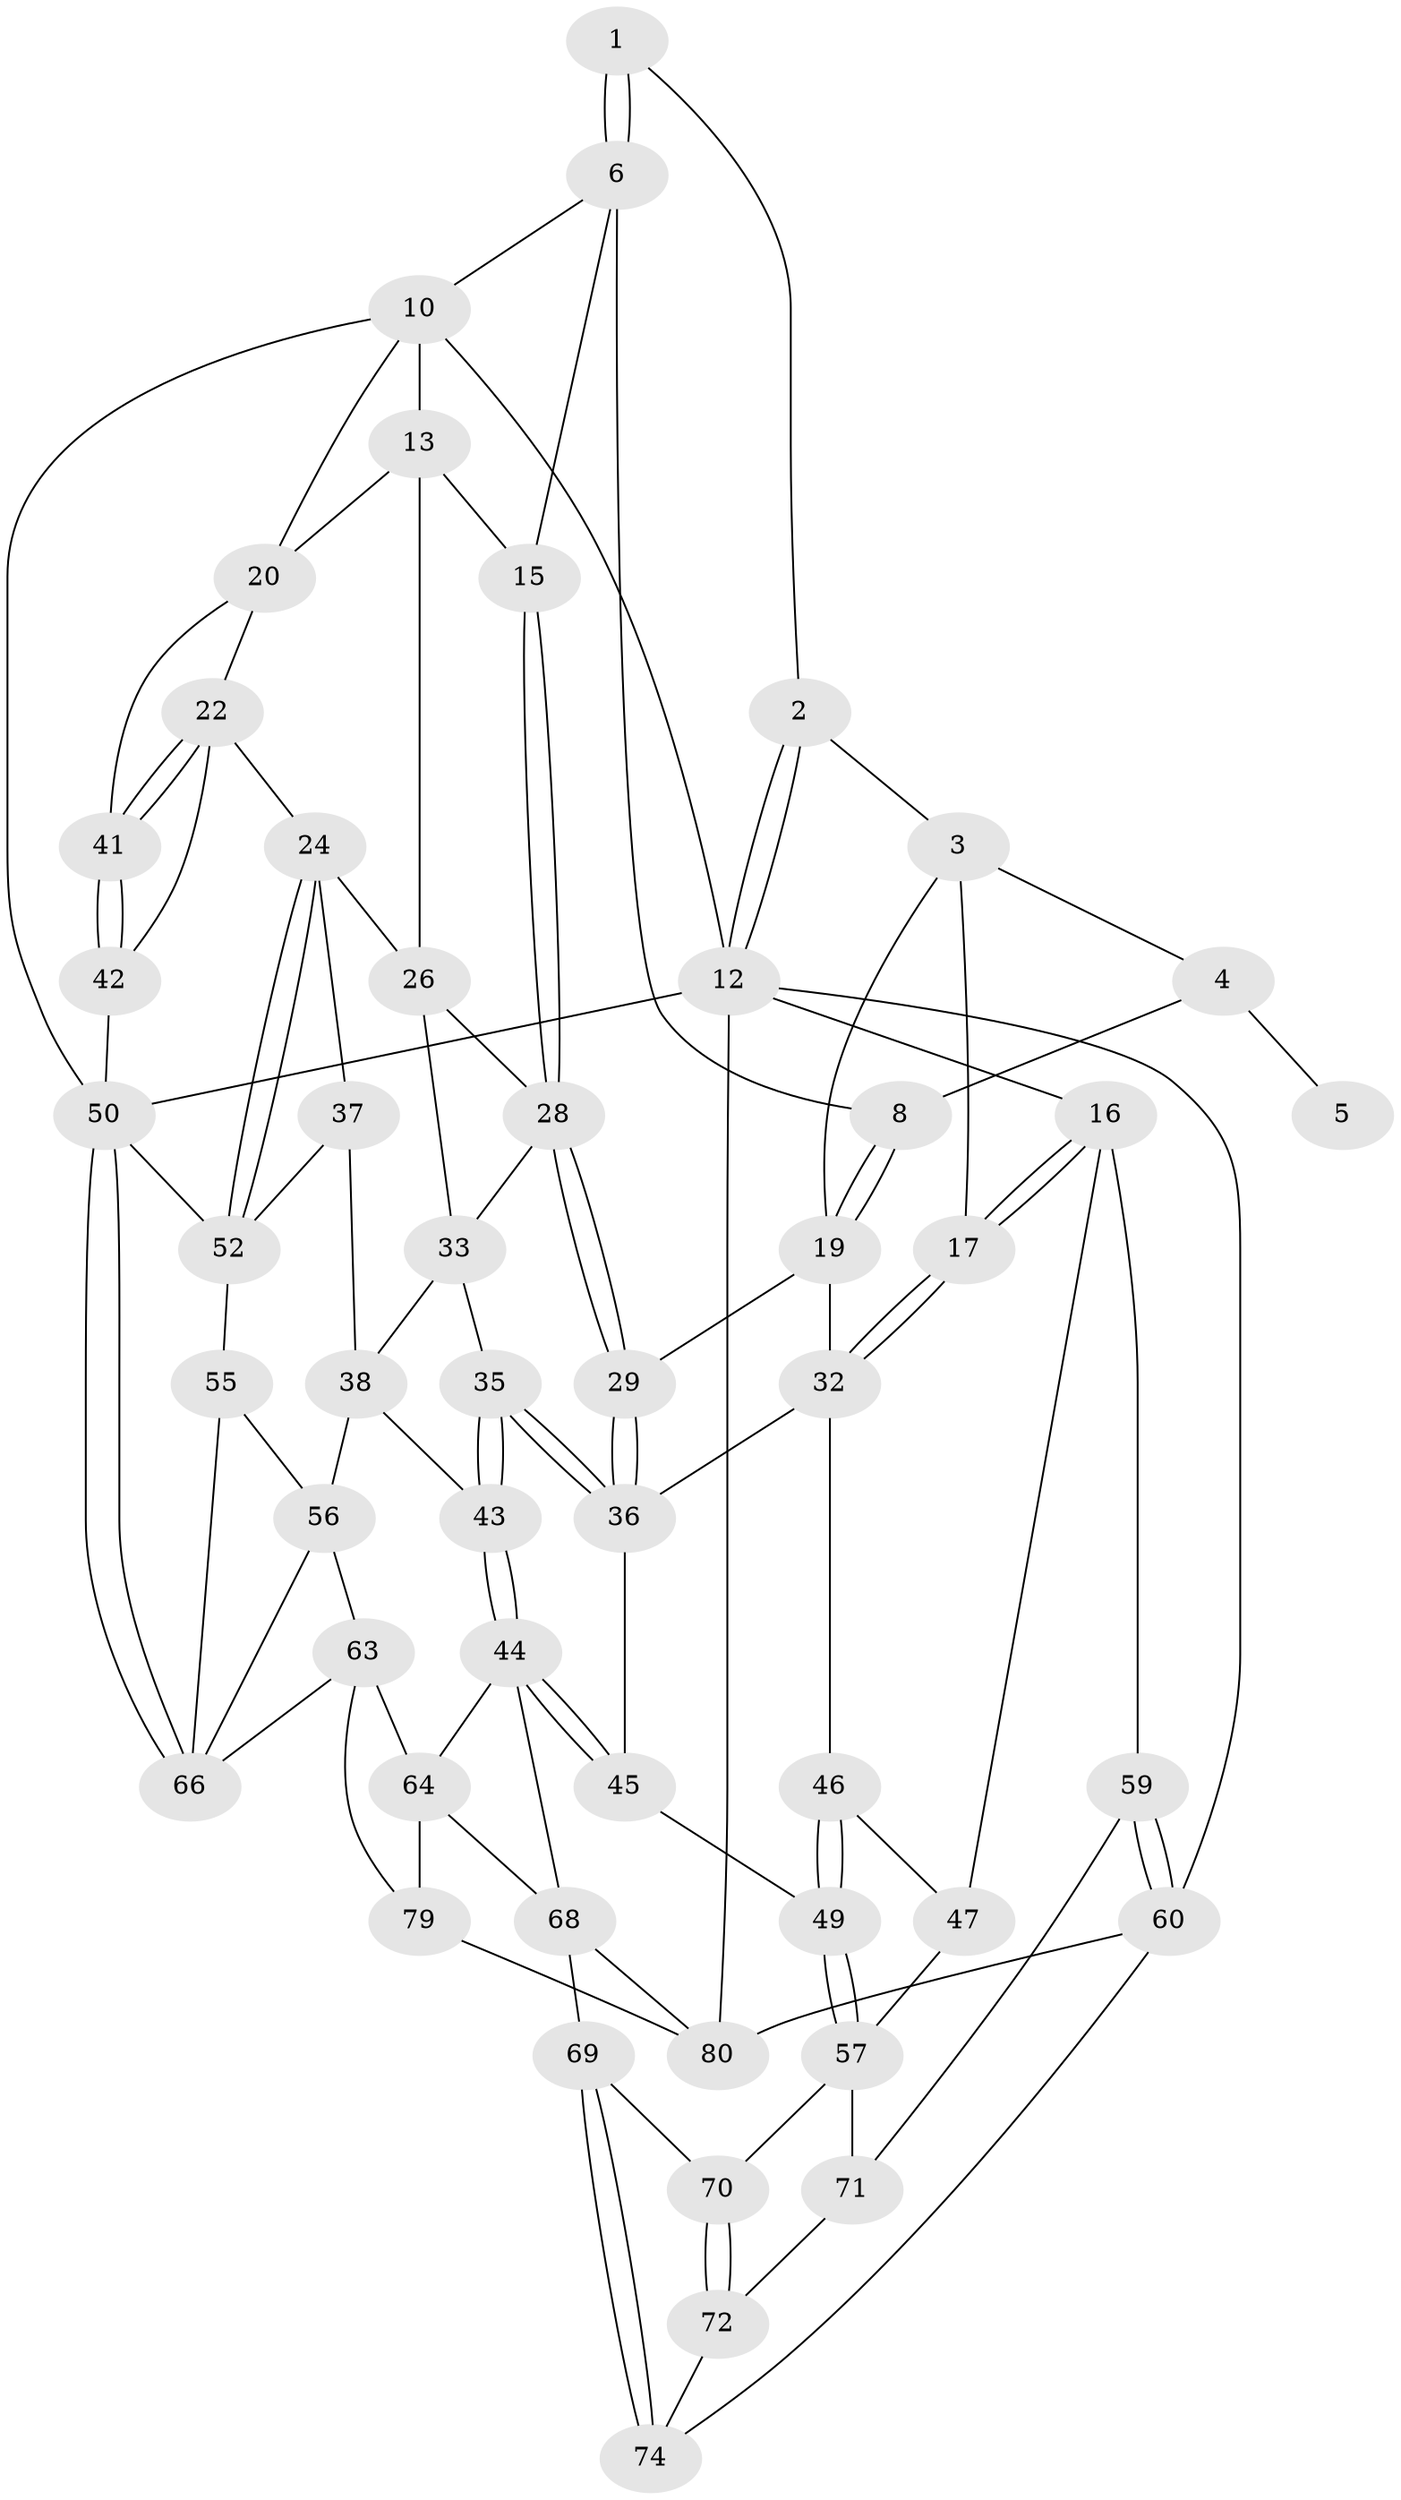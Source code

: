// original degree distribution, {3: 0.024390243902439025, 4: 0.24390243902439024, 5: 0.5121951219512195, 6: 0.21951219512195122}
// Generated by graph-tools (version 1.1) at 2025/42/03/06/25 10:42:26]
// undirected, 52 vertices, 113 edges
graph export_dot {
graph [start="1"]
  node [color=gray90,style=filled];
  1 [pos="+0.40448226143954974+0"];
  2 [pos="+0.20122832442381877+0"];
  3 [pos="+0.1561277138983272+0.09463012822099016",super="+18"];
  4 [pos="+0.20639503933764308+0.1363512755444253",super="+9"];
  5 [pos="+0.27101562158631143+0.09124405802403505"];
  6 [pos="+0.4137773363776933+0",super="+7"];
  8 [pos="+0.24951738557000758+0.18428137509133466"];
  10 [pos="+0.745626510626795+0",super="+11"];
  12 [pos="+0+0",super="+61"];
  13 [pos="+0.7549902914516462+0.07840231934079468",super="+14"];
  15 [pos="+0.47629140983648666+0.09841367067448839"];
  16 [pos="+0+0.2940949147406795",super="+48"];
  17 [pos="+0+0.2557609795479535"];
  19 [pos="+0.25266351130552184+0.21287164068845155",super="+30"];
  20 [pos="+0.8038345057429134+0.10544077044939383",super="+21"];
  22 [pos="+0.8811647475244188+0.2739451800587269",super="+23"];
  24 [pos="+0.8346327640528001+0.32148799371661235",super="+25"];
  26 [pos="+0.7085910085928839+0.2573211978141971",super="+27"];
  28 [pos="+0.480418817901067+0.20445009505457995",super="+31"];
  29 [pos="+0.4795065309974962+0.2065670962485699"];
  32 [pos="+0.23283982988014157+0.30603944021332136",super="+40"];
  33 [pos="+0.6475205292716928+0.3174492802101022",super="+34"];
  35 [pos="+0.5411778410461469+0.36017876815875455"];
  36 [pos="+0.48068506245785847+0.27861117255606305",super="+39"];
  37 [pos="+0.7014321485669597+0.43313757797536645"];
  38 [pos="+0.6061047661439376+0.3980721773407688",super="+54"];
  41 [pos="+1+0.045626355934066616"];
  42 [pos="+1+0.5009838105531816"];
  43 [pos="+0.44200968660443535+0.5534139225651762"];
  44 [pos="+0.41196532900531674+0.5659266592537829",super="+65"];
  45 [pos="+0.37278118000427746+0.5470339619543454"];
  46 [pos="+0.22432189626501972+0.48773955344151887"];
  47 [pos="+0.11711300577755979+0.4939598944760908"];
  49 [pos="+0.29328964756531456+0.5438610167520548"];
  50 [pos="+1+1",super="+51"];
  52 [pos="+0.9134264223302425+0.5505875484946047",super="+53"];
  55 [pos="+0.6858446388917321+0.5786681895405825"];
  56 [pos="+0.6485749422734056+0.59073861580306",super="+62"];
  57 [pos="+0.26793381674371+0.5965547091281781",super="+58"];
  59 [pos="+0+0.7688205824869352"];
  60 [pos="+0+1",super="+81"];
  63 [pos="+0.5331978785364209+0.7311794946966421",super="+78"];
  64 [pos="+0.44134963304133223+0.6850603039952802",super="+76"];
  66 [pos="+1+1",super="+67"];
  68 [pos="+0.38163821501825235+0.7618231211729588",super="+77"];
  69 [pos="+0.3059246687983708+0.7443452533671124"];
  70 [pos="+0.2657401117490602+0.6069628401888142"];
  71 [pos="+0.10571334985609428+0.6685496648301849",super="+73"];
  72 [pos="+0.18868365237718687+0.7475499402149651",super="+75"];
  74 [pos="+0.19711880379828653+0.7890951727009098"];
  79 [pos="+0.5811552435508063+1"];
  80 [pos="+0.26098302135073786+0.9157087338284251",super="+82"];
  1 -- 2;
  1 -- 6;
  1 -- 6;
  2 -- 3;
  2 -- 12;
  2 -- 12;
  3 -- 4;
  3 -- 19;
  3 -- 17;
  4 -- 5 [weight=2];
  4 -- 8;
  6 -- 10;
  6 -- 8;
  6 -- 15;
  8 -- 19;
  8 -- 19;
  10 -- 13;
  10 -- 20;
  10 -- 50;
  10 -- 12;
  12 -- 16;
  12 -- 50;
  12 -- 60;
  12 -- 80;
  13 -- 20;
  13 -- 15;
  13 -- 26;
  15 -- 28;
  15 -- 28;
  16 -- 17;
  16 -- 17;
  16 -- 59;
  16 -- 47;
  17 -- 32;
  17 -- 32;
  19 -- 32;
  19 -- 29;
  20 -- 22;
  20 -- 41;
  22 -- 41;
  22 -- 41;
  22 -- 24;
  22 -- 42;
  24 -- 52;
  24 -- 52;
  24 -- 26;
  24 -- 37;
  26 -- 33;
  26 -- 28;
  28 -- 29;
  28 -- 29;
  28 -- 33;
  29 -- 36;
  29 -- 36;
  32 -- 46;
  32 -- 36;
  33 -- 35;
  33 -- 38;
  35 -- 36;
  35 -- 36;
  35 -- 43;
  35 -- 43;
  36 -- 45;
  37 -- 38;
  37 -- 52;
  38 -- 56;
  38 -- 43;
  41 -- 42;
  41 -- 42;
  42 -- 50;
  43 -- 44;
  43 -- 44;
  44 -- 45;
  44 -- 45;
  44 -- 64;
  44 -- 68;
  45 -- 49;
  46 -- 47;
  46 -- 49;
  46 -- 49;
  47 -- 57;
  49 -- 57;
  49 -- 57;
  50 -- 66;
  50 -- 66;
  50 -- 52;
  52 -- 55;
  55 -- 56;
  55 -- 66;
  56 -- 63;
  56 -- 66;
  57 -- 70;
  57 -- 71;
  59 -- 60;
  59 -- 60;
  59 -- 71;
  60 -- 80;
  60 -- 74;
  63 -- 64;
  63 -- 66;
  63 -- 79;
  64 -- 79;
  64 -- 68;
  68 -- 69;
  68 -- 80;
  69 -- 70;
  69 -- 74;
  69 -- 74;
  70 -- 72;
  70 -- 72;
  71 -- 72 [weight=2];
  72 -- 74;
  79 -- 80;
}
